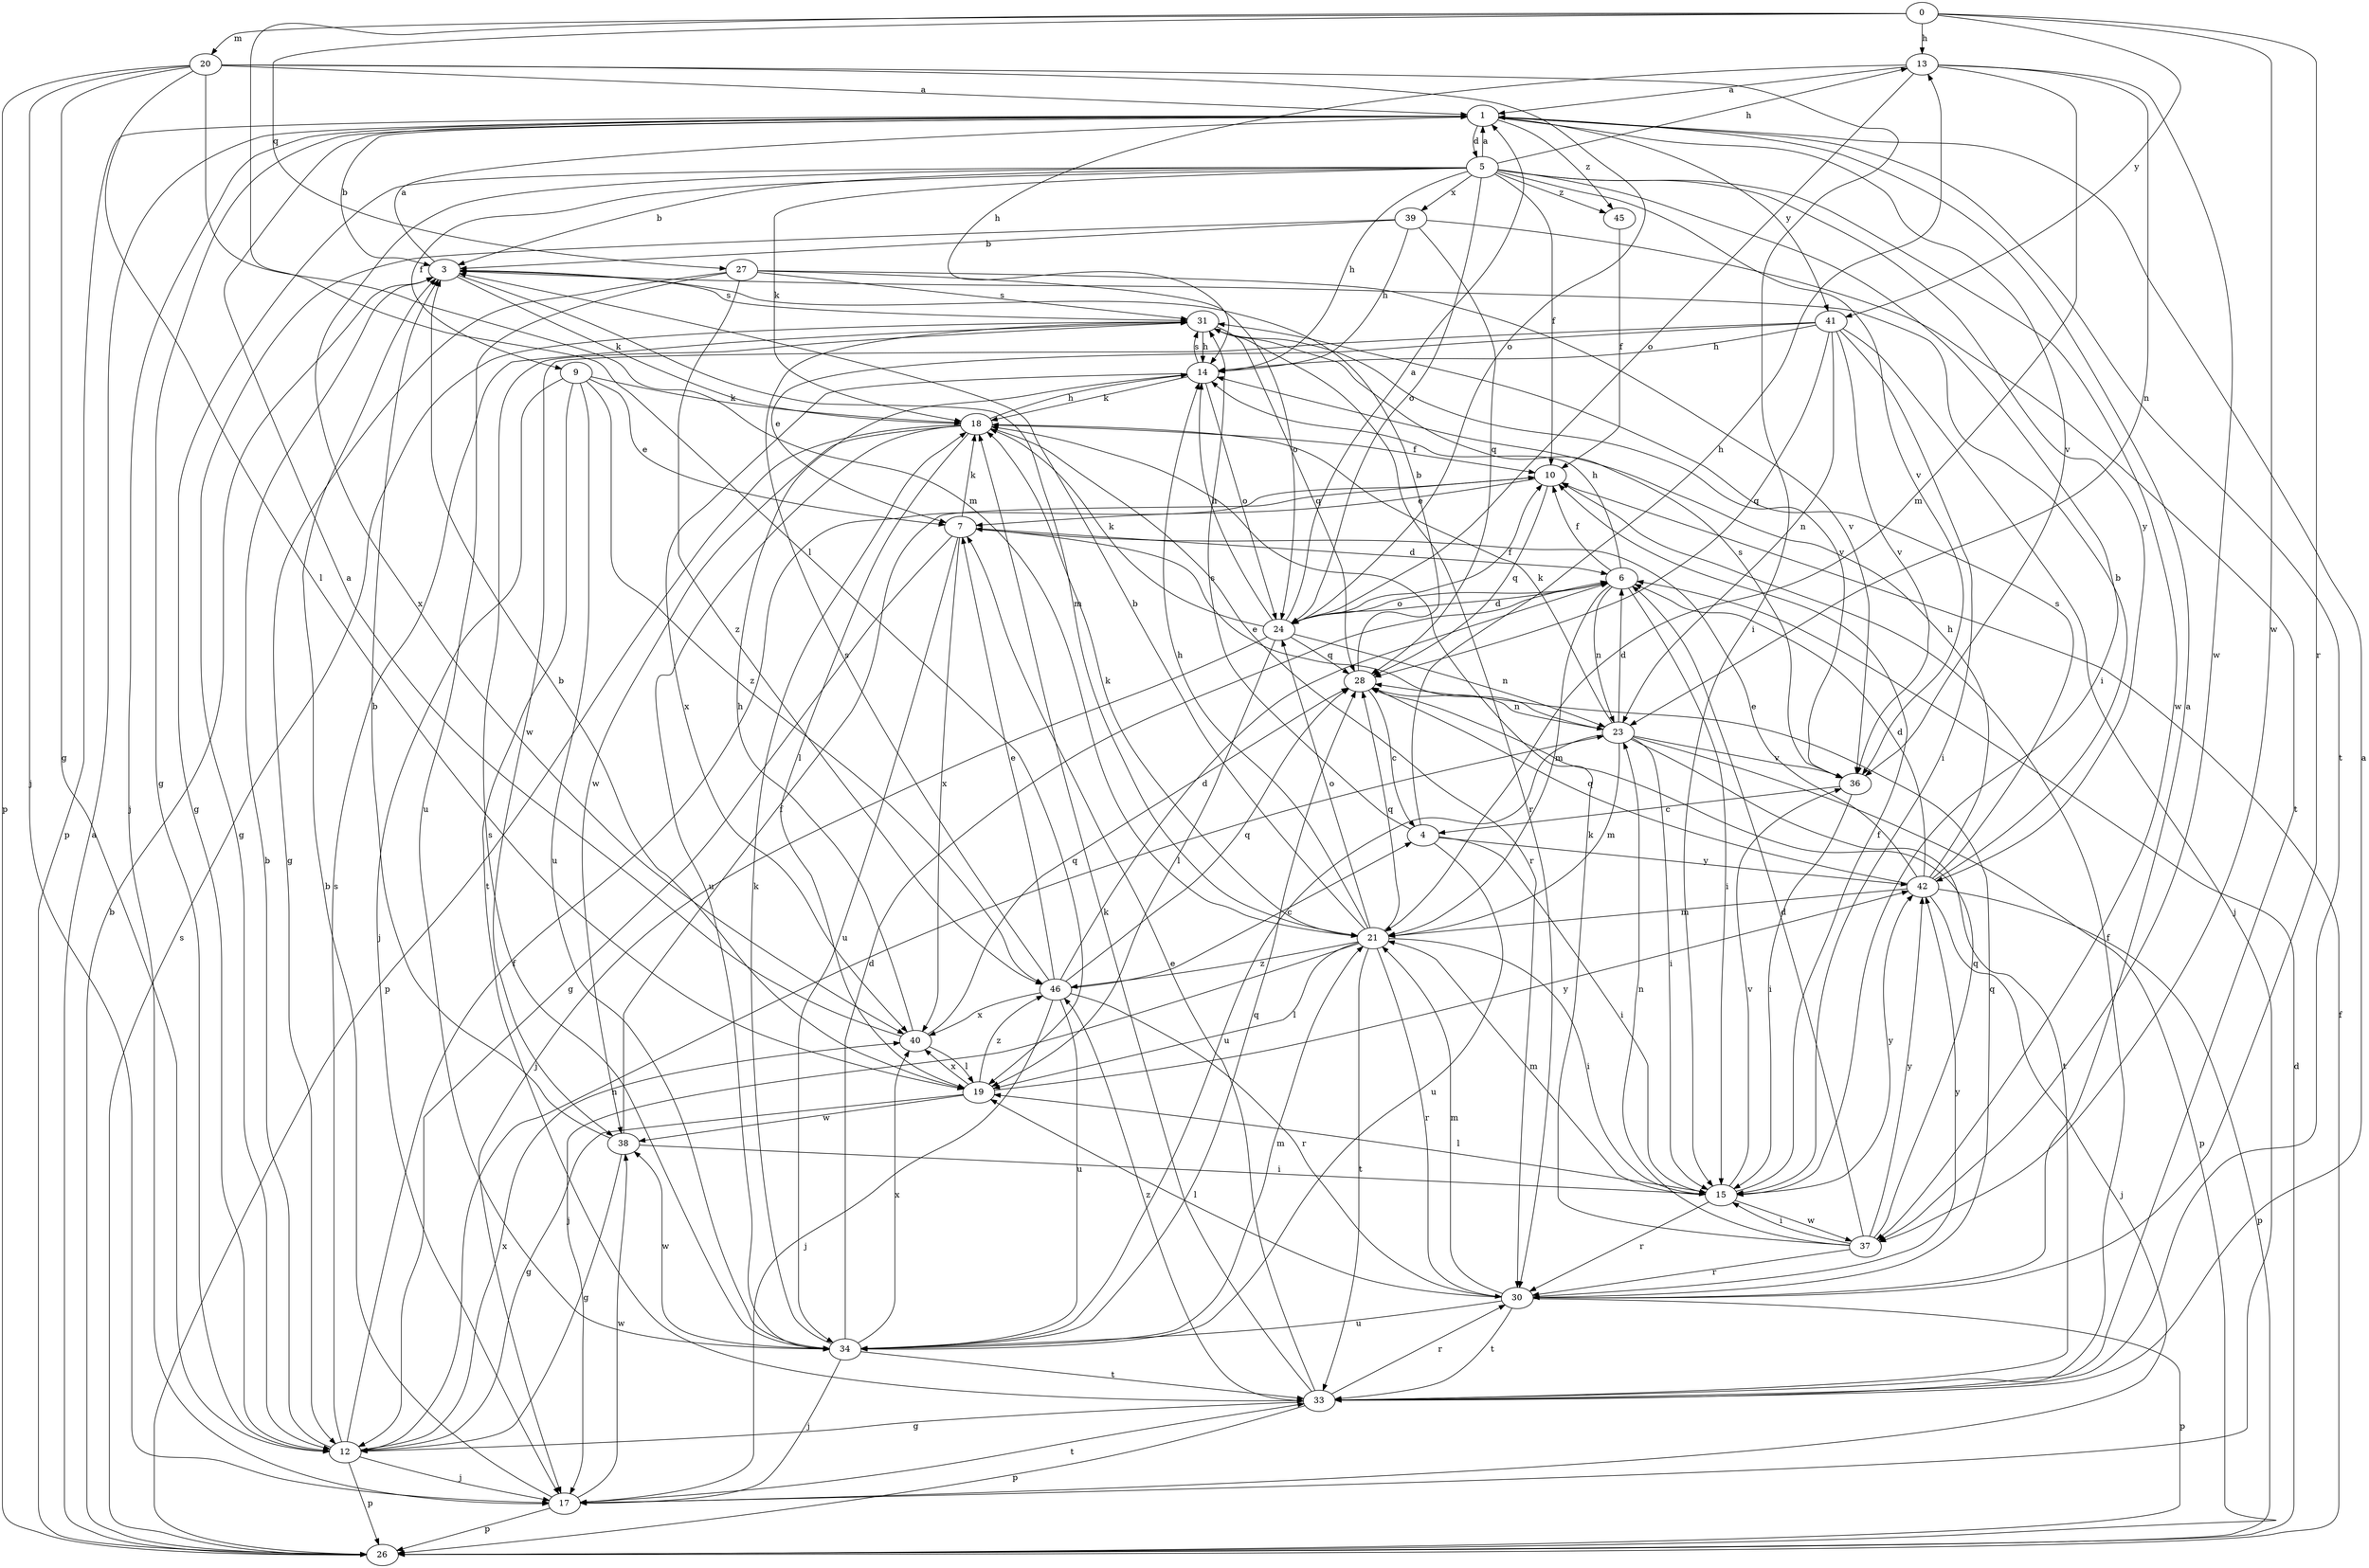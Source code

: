 strict digraph  {
0;
1;
3;
4;
5;
6;
7;
9;
10;
12;
13;
14;
15;
17;
18;
19;
20;
21;
23;
24;
26;
27;
28;
30;
31;
33;
34;
36;
37;
38;
39;
40;
41;
42;
45;
46;
0 -> 13  [label=h];
0 -> 19  [label=l];
0 -> 20  [label=m];
0 -> 27  [label=q];
0 -> 30  [label=r];
0 -> 37  [label=w];
0 -> 41  [label=y];
1 -> 3  [label=b];
1 -> 5  [label=d];
1 -> 12  [label=g];
1 -> 17  [label=j];
1 -> 26  [label=p];
1 -> 33  [label=t];
1 -> 36  [label=v];
1 -> 41  [label=y];
1 -> 45  [label=z];
3 -> 1  [label=a];
3 -> 18  [label=k];
3 -> 21  [label=m];
3 -> 31  [label=s];
4 -> 13  [label=h];
4 -> 15  [label=i];
4 -> 31  [label=s];
4 -> 34  [label=u];
4 -> 42  [label=y];
5 -> 1  [label=a];
5 -> 3  [label=b];
5 -> 9  [label=f];
5 -> 10  [label=f];
5 -> 12  [label=g];
5 -> 13  [label=h];
5 -> 14  [label=h];
5 -> 15  [label=i];
5 -> 18  [label=k];
5 -> 24  [label=o];
5 -> 36  [label=v];
5 -> 37  [label=w];
5 -> 39  [label=x];
5 -> 40  [label=x];
5 -> 42  [label=y];
5 -> 45  [label=z];
6 -> 10  [label=f];
6 -> 14  [label=h];
6 -> 15  [label=i];
6 -> 21  [label=m];
6 -> 23  [label=n];
6 -> 24  [label=o];
7 -> 6  [label=d];
7 -> 12  [label=g];
7 -> 18  [label=k];
7 -> 34  [label=u];
7 -> 40  [label=x];
9 -> 7  [label=e];
9 -> 17  [label=j];
9 -> 18  [label=k];
9 -> 33  [label=t];
9 -> 34  [label=u];
9 -> 46  [label=z];
10 -> 7  [label=e];
10 -> 28  [label=q];
12 -> 3  [label=b];
12 -> 10  [label=f];
12 -> 17  [label=j];
12 -> 23  [label=n];
12 -> 26  [label=p];
12 -> 31  [label=s];
12 -> 40  [label=x];
13 -> 1  [label=a];
13 -> 14  [label=h];
13 -> 21  [label=m];
13 -> 23  [label=n];
13 -> 24  [label=o];
13 -> 37  [label=w];
14 -> 18  [label=k];
14 -> 24  [label=o];
14 -> 31  [label=s];
14 -> 40  [label=x];
15 -> 10  [label=f];
15 -> 19  [label=l];
15 -> 21  [label=m];
15 -> 30  [label=r];
15 -> 36  [label=v];
15 -> 37  [label=w];
15 -> 42  [label=y];
17 -> 3  [label=b];
17 -> 26  [label=p];
17 -> 33  [label=t];
17 -> 38  [label=w];
18 -> 10  [label=f];
18 -> 14  [label=h];
18 -> 19  [label=l];
18 -> 26  [label=p];
18 -> 30  [label=r];
18 -> 34  [label=u];
18 -> 38  [label=w];
19 -> 3  [label=b];
19 -> 12  [label=g];
19 -> 38  [label=w];
19 -> 40  [label=x];
19 -> 42  [label=y];
19 -> 46  [label=z];
20 -> 1  [label=a];
20 -> 12  [label=g];
20 -> 15  [label=i];
20 -> 17  [label=j];
20 -> 19  [label=l];
20 -> 21  [label=m];
20 -> 24  [label=o];
20 -> 26  [label=p];
21 -> 3  [label=b];
21 -> 14  [label=h];
21 -> 15  [label=i];
21 -> 17  [label=j];
21 -> 18  [label=k];
21 -> 19  [label=l];
21 -> 24  [label=o];
21 -> 28  [label=q];
21 -> 30  [label=r];
21 -> 33  [label=t];
21 -> 46  [label=z];
23 -> 6  [label=d];
23 -> 7  [label=e];
23 -> 15  [label=i];
23 -> 18  [label=k];
23 -> 21  [label=m];
23 -> 26  [label=p];
23 -> 33  [label=t];
23 -> 34  [label=u];
23 -> 36  [label=v];
24 -> 1  [label=a];
24 -> 6  [label=d];
24 -> 10  [label=f];
24 -> 14  [label=h];
24 -> 17  [label=j];
24 -> 18  [label=k];
24 -> 19  [label=l];
24 -> 23  [label=n];
24 -> 28  [label=q];
26 -> 1  [label=a];
26 -> 3  [label=b];
26 -> 6  [label=d];
26 -> 10  [label=f];
26 -> 31  [label=s];
27 -> 12  [label=g];
27 -> 24  [label=o];
27 -> 31  [label=s];
27 -> 34  [label=u];
27 -> 36  [label=v];
27 -> 46  [label=z];
28 -> 3  [label=b];
28 -> 4  [label=c];
28 -> 23  [label=n];
30 -> 1  [label=a];
30 -> 19  [label=l];
30 -> 21  [label=m];
30 -> 26  [label=p];
30 -> 28  [label=q];
30 -> 33  [label=t];
30 -> 34  [label=u];
30 -> 42  [label=y];
31 -> 14  [label=h];
31 -> 28  [label=q];
31 -> 30  [label=r];
31 -> 36  [label=v];
33 -> 1  [label=a];
33 -> 7  [label=e];
33 -> 10  [label=f];
33 -> 12  [label=g];
33 -> 18  [label=k];
33 -> 26  [label=p];
33 -> 30  [label=r];
33 -> 46  [label=z];
34 -> 6  [label=d];
34 -> 17  [label=j];
34 -> 18  [label=k];
34 -> 21  [label=m];
34 -> 28  [label=q];
34 -> 31  [label=s];
34 -> 33  [label=t];
34 -> 38  [label=w];
34 -> 40  [label=x];
36 -> 4  [label=c];
36 -> 15  [label=i];
36 -> 31  [label=s];
37 -> 6  [label=d];
37 -> 15  [label=i];
37 -> 18  [label=k];
37 -> 23  [label=n];
37 -> 28  [label=q];
37 -> 30  [label=r];
37 -> 42  [label=y];
38 -> 3  [label=b];
38 -> 10  [label=f];
38 -> 12  [label=g];
38 -> 15  [label=i];
39 -> 3  [label=b];
39 -> 12  [label=g];
39 -> 14  [label=h];
39 -> 28  [label=q];
39 -> 33  [label=t];
40 -> 1  [label=a];
40 -> 14  [label=h];
40 -> 19  [label=l];
40 -> 28  [label=q];
41 -> 7  [label=e];
41 -> 14  [label=h];
41 -> 15  [label=i];
41 -> 17  [label=j];
41 -> 23  [label=n];
41 -> 28  [label=q];
41 -> 36  [label=v];
41 -> 38  [label=w];
42 -> 3  [label=b];
42 -> 6  [label=d];
42 -> 7  [label=e];
42 -> 14  [label=h];
42 -> 17  [label=j];
42 -> 21  [label=m];
42 -> 26  [label=p];
42 -> 28  [label=q];
42 -> 31  [label=s];
45 -> 10  [label=f];
46 -> 4  [label=c];
46 -> 6  [label=d];
46 -> 7  [label=e];
46 -> 17  [label=j];
46 -> 28  [label=q];
46 -> 30  [label=r];
46 -> 31  [label=s];
46 -> 34  [label=u];
46 -> 40  [label=x];
}
